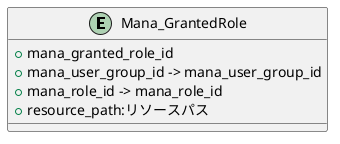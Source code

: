 @startuml

entity "Mana_GrantedRole" {
    + mana_granted_role_id
    + mana_user_group_id -> mana_user_group_id
    + mana_role_id -> mana_role_id
    + resource_path:リソースパス
}

@enduml
